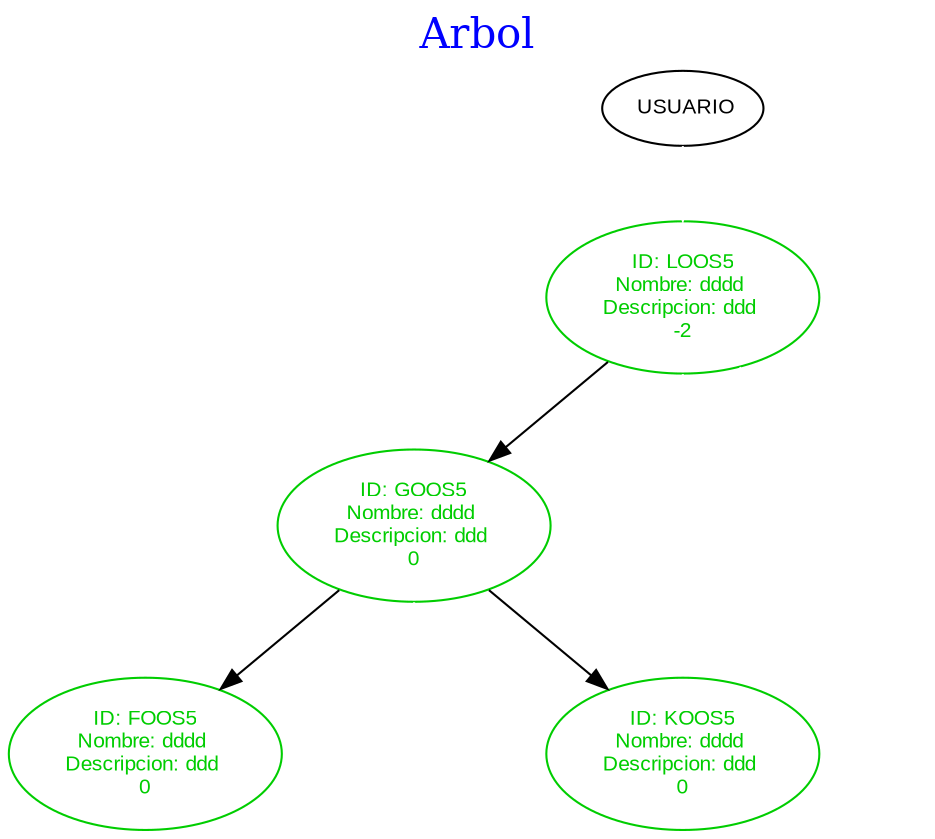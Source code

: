 digraph G {
rankdir = Lista;
node [shape = ellipse fontname="Arial" fontsize="10"]
graph [nodesep = 0.5]
label = < <font color='blue'> <font point-size='20'> Arbol </font></font>>;
labelloc = "t";
Nusuario -> NLOOS5[color=white]; 
 NGOOS5 -> NFOOS5;
 NGOOS5 -> MGOOS5[color=white]; 
 NGOOS5 -> NKOOS5;
 NLOOS5 -> NGOOS5;
 NLOOS5 -> MLOOS5[color=white]; 
 NLOOS5 -> DLOOS5[color=white]; 

Nusuario [label=" USUARIO"]; 
 NFOOS5 [label=" ID: FOOS5 
Nombre: dddd 
Descripcion: ddd 
0", color=green3, fontcolor=green3]; 
 NGOOS5 [label=" ID: GOOS5 
Nombre: dddd 
Descripcion: ddd 
0", color=green3, fontcolor=green3]; 
 MGOOS5 [label=" Invis", color=white, bgcolor=white, fontcolor=white]; 
 NKOOS5 [label=" ID: KOOS5 
Nombre: dddd 
Descripcion: ddd 
0", color=green3, fontcolor=green3]; 
 NLOOS5 [label=" ID: LOOS5 
Nombre: dddd 
Descripcion: ddd 
-2", color=green3, fontcolor=green3]; 
 MLOOS5 [label=" Invis", color=white, bgcolor=white, fontcolor=white]; 
 DLOOS5 [label=" Invis", color=white, bgcolor=white, fontcolor=white]; 

}